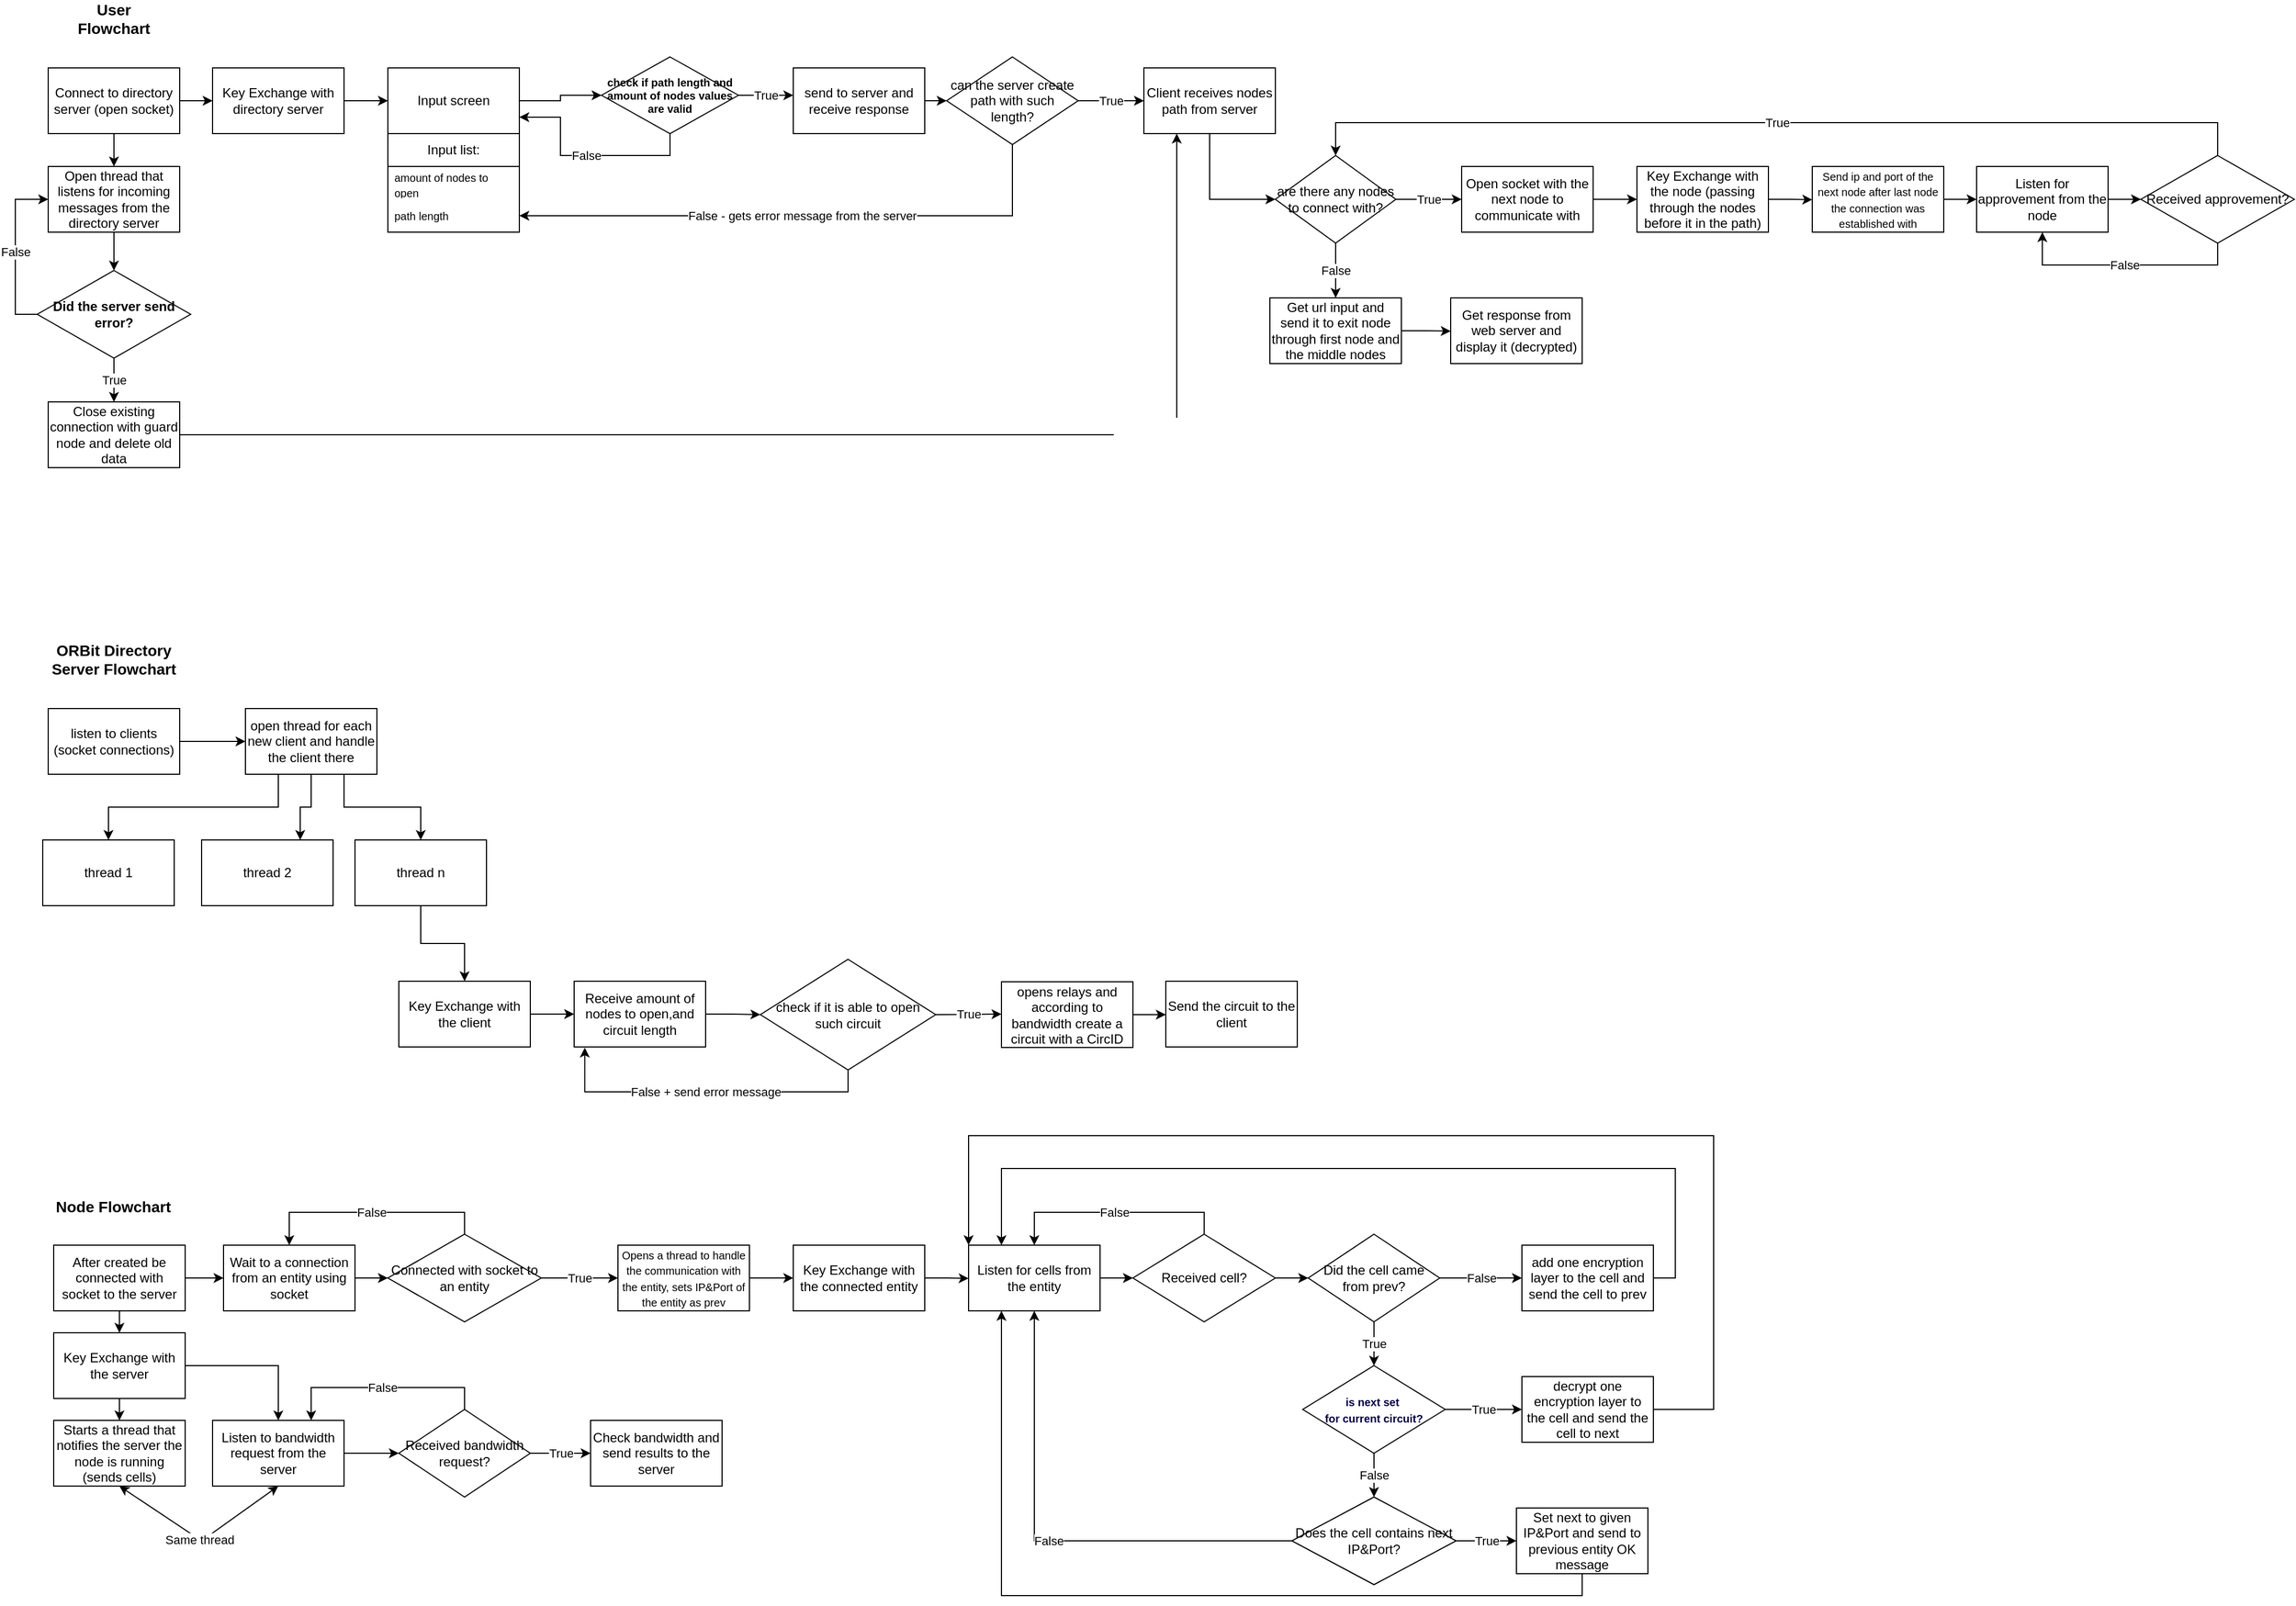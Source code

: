 <mxfile version="24.7.14">
  <diagram name="Page-1" id="vETeGXP-aBrHGzmp88HL">
    <mxGraphModel dx="4820" dy="3210" grid="1" gridSize="10" guides="1" tooltips="1" connect="1" arrows="1" fold="1" page="1" pageScale="1" pageWidth="850" pageHeight="1100" math="0" shadow="0">
      <root>
        <mxCell id="0" />
        <mxCell id="1" parent="0" />
        <mxCell id="kQhyqeaXJ8b2iKmB3cDd-1" value="&lt;b style=&quot;font-size: 14px;&quot;&gt;User Flowchart&lt;br&gt;&lt;/b&gt;" style="text;html=1;align=center;verticalAlign=middle;whiteSpace=wrap;rounded=0;" parent="1" vertex="1">
          <mxGeometry x="-160" y="-225" width="60" height="30" as="geometry" />
        </mxCell>
        <mxCell id="kQhyqeaXJ8b2iKmB3cDd-8" style="edgeStyle=orthogonalEdgeStyle;rounded=0;orthogonalLoop=1;jettySize=auto;html=1;exitX=1;exitY=0.5;exitDx=0;exitDy=0;entryX=0;entryY=0.5;entryDx=0;entryDy=0;" parent="1" source="kQhyqeaXJ8b2iKmB3cDd-2" target="kQhyqeaXJ8b2iKmB3cDd-7" edge="1">
          <mxGeometry relative="1" as="geometry" />
        </mxCell>
        <mxCell id="kQhyqeaXJ8b2iKmB3cDd-2" value="Input screen" style="rounded=0;whiteSpace=wrap;html=1;" parent="1" vertex="1">
          <mxGeometry x="120" y="-165" width="120" height="60" as="geometry" />
        </mxCell>
        <mxCell id="kQhyqeaXJ8b2iKmB3cDd-3" value="Input list:" style="swimlane;fontStyle=0;childLayout=stackLayout;horizontal=1;startSize=30;horizontalStack=0;resizeParent=1;resizeParentMax=0;resizeLast=0;collapsible=1;marginBottom=0;whiteSpace=wrap;html=1;" parent="1" vertex="1">
          <mxGeometry x="120" y="-105" width="120" height="90" as="geometry" />
        </mxCell>
        <mxCell id="kQhyqeaXJ8b2iKmB3cDd-4" value="&lt;font style=&quot;font-size: 10px;&quot;&gt;amount of nodes to open&lt;/font&gt;" style="text;strokeColor=none;fillColor=none;align=left;verticalAlign=middle;spacingLeft=4;spacingRight=4;overflow=hidden;points=[[0,0.5],[1,0.5]];portConstraint=eastwest;rotatable=0;whiteSpace=wrap;html=1;" parent="kQhyqeaXJ8b2iKmB3cDd-3" vertex="1">
          <mxGeometry y="30" width="120" height="30" as="geometry" />
        </mxCell>
        <mxCell id="kQhyqeaXJ8b2iKmB3cDd-5" value="&lt;font style=&quot;font-size: 10px;&quot;&gt;path length&lt;br&gt;&lt;/font&gt;" style="text;strokeColor=none;fillColor=none;align=left;verticalAlign=middle;spacingLeft=4;spacingRight=4;overflow=hidden;points=[[0,0.5],[1,0.5]];portConstraint=eastwest;rotatable=0;whiteSpace=wrap;html=1;" parent="kQhyqeaXJ8b2iKmB3cDd-3" vertex="1">
          <mxGeometry y="60" width="120" height="30" as="geometry" />
        </mxCell>
        <mxCell id="kQhyqeaXJ8b2iKmB3cDd-10" value="False" style="edgeStyle=orthogonalEdgeStyle;rounded=0;orthogonalLoop=1;jettySize=auto;html=1;exitX=0.5;exitY=1;exitDx=0;exitDy=0;entryX=1;entryY=0.75;entryDx=0;entryDy=0;" parent="1" source="kQhyqeaXJ8b2iKmB3cDd-7" target="kQhyqeaXJ8b2iKmB3cDd-2" edge="1">
          <mxGeometry relative="1" as="geometry" />
        </mxCell>
        <mxCell id="kQhyqeaXJ8b2iKmB3cDd-7" value="&lt;div style=&quot;font-size: 10px;&quot;&gt;&lt;b&gt;&lt;font style=&quot;font-size: 10px;&quot;&gt;check if &lt;font style=&quot;font-size: 10px;&quot;&gt;&lt;font style=&quot;font-size: 10px;&quot;&gt;path length and amount of nodes values are valid&lt;/font&gt;&lt;font style=&quot;font-size: 10px;&quot;&gt;&lt;br&gt;&lt;/font&gt;&lt;/font&gt;&lt;/font&gt;&lt;/b&gt;&lt;/div&gt;" style="rhombus;whiteSpace=wrap;html=1;" parent="1" vertex="1">
          <mxGeometry x="315" y="-175" width="125" height="70" as="geometry" />
        </mxCell>
        <mxCell id="kQhyqeaXJ8b2iKmB3cDd-9" value="True" style="endArrow=classic;html=1;rounded=0;exitX=1;exitY=0.5;exitDx=0;exitDy=0;entryX=0;entryY=0.417;entryDx=0;entryDy=0;entryPerimeter=0;" parent="1" source="kQhyqeaXJ8b2iKmB3cDd-7" target="kQhyqeaXJ8b2iKmB3cDd-12" edge="1">
          <mxGeometry width="50" height="50" relative="1" as="geometry">
            <mxPoint x="370" y="-75" as="sourcePoint" />
            <mxPoint x="520" y="-140" as="targetPoint" />
          </mxGeometry>
        </mxCell>
        <mxCell id="kQhyqeaXJ8b2iKmB3cDd-12" value="send to server and receive response" style="rounded=0;whiteSpace=wrap;html=1;" parent="1" vertex="1">
          <mxGeometry x="490" y="-165" width="120" height="60" as="geometry" />
        </mxCell>
        <mxCell id="kQhyqeaXJ8b2iKmB3cDd-13" value="" style="endArrow=classic;html=1;rounded=0;exitX=1;exitY=0.5;exitDx=0;exitDy=0;entryX=0;entryY=0.5;entryDx=0;entryDy=0;" parent="1" source="kQhyqeaXJ8b2iKmB3cDd-12" target="kQhyqeaXJ8b2iKmB3cDd-15" edge="1">
          <mxGeometry width="50" height="50" relative="1" as="geometry">
            <mxPoint x="720" y="-75" as="sourcePoint" />
            <mxPoint x="680" y="-135" as="targetPoint" />
          </mxGeometry>
        </mxCell>
        <mxCell id="kQhyqeaXJ8b2iKmB3cDd-16" value="False - gets error message from the server" style="edgeStyle=orthogonalEdgeStyle;rounded=0;orthogonalLoop=1;jettySize=auto;html=1;exitX=0.5;exitY=1;exitDx=0;exitDy=0;entryX=1;entryY=0.5;entryDx=0;entryDy=0;" parent="1" source="kQhyqeaXJ8b2iKmB3cDd-15" target="kQhyqeaXJ8b2iKmB3cDd-5" edge="1">
          <mxGeometry relative="1" as="geometry">
            <mxPoint x="689.529" y="-55" as="targetPoint" />
          </mxGeometry>
        </mxCell>
        <mxCell id="kQhyqeaXJ8b2iKmB3cDd-17" value="True" style="edgeStyle=orthogonalEdgeStyle;rounded=0;orthogonalLoop=1;jettySize=auto;html=1;exitX=1;exitY=0.5;exitDx=0;exitDy=0;entryX=0;entryY=0.5;entryDx=0;entryDy=0;" parent="1" source="kQhyqeaXJ8b2iKmB3cDd-15" target="kQhyqeaXJ8b2iKmB3cDd-18" edge="1">
          <mxGeometry relative="1" as="geometry">
            <mxPoint x="840" y="-135" as="targetPoint" />
          </mxGeometry>
        </mxCell>
        <mxCell id="kQhyqeaXJ8b2iKmB3cDd-15" value="can the server create path with such length?" style="rhombus;whiteSpace=wrap;html=1;" parent="1" vertex="1">
          <mxGeometry x="630" y="-175" width="120" height="80" as="geometry" />
        </mxCell>
        <mxCell id="kQhyqeaXJ8b2iKmB3cDd-25" style="edgeStyle=orthogonalEdgeStyle;rounded=0;orthogonalLoop=1;jettySize=auto;html=1;exitX=0.5;exitY=1;exitDx=0;exitDy=0;entryX=0;entryY=0.5;entryDx=0;entryDy=0;" parent="1" source="kQhyqeaXJ8b2iKmB3cDd-18" target="kQhyqeaXJ8b2iKmB3cDd-27" edge="1">
          <mxGeometry relative="1" as="geometry">
            <mxPoint x="930" y="-55" as="targetPoint" />
          </mxGeometry>
        </mxCell>
        <mxCell id="kQhyqeaXJ8b2iKmB3cDd-18" value="Client receives nodes path from server" style="rounded=0;whiteSpace=wrap;html=1;" parent="1" vertex="1">
          <mxGeometry x="810" y="-165" width="120" height="60" as="geometry" />
        </mxCell>
        <mxCell id="kQhyqeaXJ8b2iKmB3cDd-22" style="edgeStyle=orthogonalEdgeStyle;rounded=0;orthogonalLoop=1;jettySize=auto;html=1;exitX=1;exitY=0.5;exitDx=0;exitDy=0;" parent="1" source="kQhyqeaXJ8b2iKmB3cDd-21" edge="1">
          <mxGeometry relative="1" as="geometry">
            <mxPoint x="-40" y="-135.286" as="targetPoint" />
          </mxGeometry>
        </mxCell>
        <mxCell id="1TE0Mx-aByZ0Ybv2MPJ_-15" style="edgeStyle=orthogonalEdgeStyle;rounded=0;orthogonalLoop=1;jettySize=auto;html=1;exitX=0.5;exitY=1;exitDx=0;exitDy=0;entryX=0.5;entryY=0;entryDx=0;entryDy=0;" edge="1" parent="1" source="kQhyqeaXJ8b2iKmB3cDd-21" target="1TE0Mx-aByZ0Ybv2MPJ_-14">
          <mxGeometry relative="1" as="geometry" />
        </mxCell>
        <mxCell id="kQhyqeaXJ8b2iKmB3cDd-21" value="Connect to directory server (open socket)" style="rounded=0;whiteSpace=wrap;html=1;" parent="1" vertex="1">
          <mxGeometry x="-190" y="-165" width="120" height="60" as="geometry" />
        </mxCell>
        <mxCell id="kQhyqeaXJ8b2iKmB3cDd-24" style="edgeStyle=orthogonalEdgeStyle;rounded=0;orthogonalLoop=1;jettySize=auto;html=1;exitX=1;exitY=0.5;exitDx=0;exitDy=0;entryX=0;entryY=0.5;entryDx=0;entryDy=0;" parent="1" source="kQhyqeaXJ8b2iKmB3cDd-23" target="kQhyqeaXJ8b2iKmB3cDd-2" edge="1">
          <mxGeometry relative="1" as="geometry" />
        </mxCell>
        <mxCell id="kQhyqeaXJ8b2iKmB3cDd-23" value="Key Exchange with directory server" style="rounded=0;whiteSpace=wrap;html=1;" parent="1" vertex="1">
          <mxGeometry x="-40" y="-165" width="120" height="60" as="geometry" />
        </mxCell>
        <mxCell id="kQhyqeaXJ8b2iKmB3cDd-32" style="edgeStyle=orthogonalEdgeStyle;rounded=0;orthogonalLoop=1;jettySize=auto;html=1;exitX=1;exitY=0.5;exitDx=0;exitDy=0;entryX=0;entryY=0.5;entryDx=0;entryDy=0;" parent="1" source="kQhyqeaXJ8b2iKmB3cDd-26" target="kQhyqeaXJ8b2iKmB3cDd-31" edge="1">
          <mxGeometry relative="1" as="geometry" />
        </mxCell>
        <mxCell id="kQhyqeaXJ8b2iKmB3cDd-26" value="Open socket with the next node to communicate with" style="rounded=0;whiteSpace=wrap;html=1;" parent="1" vertex="1">
          <mxGeometry x="1100" y="-75" width="120" height="60" as="geometry" />
        </mxCell>
        <mxCell id="kQhyqeaXJ8b2iKmB3cDd-30" value="True" style="edgeStyle=orthogonalEdgeStyle;rounded=0;orthogonalLoop=1;jettySize=auto;html=1;exitX=1;exitY=0.5;exitDx=0;exitDy=0;" parent="1" source="kQhyqeaXJ8b2iKmB3cDd-27" target="kQhyqeaXJ8b2iKmB3cDd-26" edge="1">
          <mxGeometry relative="1" as="geometry" />
        </mxCell>
        <mxCell id="kQhyqeaXJ8b2iKmB3cDd-33" value="False" style="edgeStyle=orthogonalEdgeStyle;rounded=0;orthogonalLoop=1;jettySize=auto;html=1;exitX=0.5;exitY=1;exitDx=0;exitDy=0;entryX=0.5;entryY=0;entryDx=0;entryDy=0;entryPerimeter=0;" parent="1" source="kQhyqeaXJ8b2iKmB3cDd-27" target="kQhyqeaXJ8b2iKmB3cDd-37" edge="1">
          <mxGeometry relative="1" as="geometry">
            <mxPoint x="985" y="35" as="targetPoint" />
          </mxGeometry>
        </mxCell>
        <mxCell id="kQhyqeaXJ8b2iKmB3cDd-27" value="are there any nodes to connect with?" style="rhombus;whiteSpace=wrap;html=1;" parent="1" vertex="1">
          <mxGeometry x="930" y="-85" width="110" height="80" as="geometry" />
        </mxCell>
        <mxCell id="839j30qjqIvmwMfTqIHc-1" style="edgeStyle=orthogonalEdgeStyle;rounded=0;orthogonalLoop=1;jettySize=auto;html=1;exitX=1;exitY=0.5;exitDx=0;exitDy=0;entryX=0;entryY=0.506;entryDx=0;entryDy=0;entryPerimeter=0;" parent="1" source="kQhyqeaXJ8b2iKmB3cDd-31" target="839j30qjqIvmwMfTqIHc-2" edge="1">
          <mxGeometry relative="1" as="geometry">
            <mxPoint x="1420" y="-44.667" as="targetPoint" />
          </mxGeometry>
        </mxCell>
        <mxCell id="kQhyqeaXJ8b2iKmB3cDd-31" value="Key Exchange with the node (passing through the nodes before it in the path)" style="rounded=0;whiteSpace=wrap;html=1;" parent="1" vertex="1">
          <mxGeometry x="1260" y="-75" width="120" height="60" as="geometry" />
        </mxCell>
        <mxCell id="kQhyqeaXJ8b2iKmB3cDd-38" style="edgeStyle=orthogonalEdgeStyle;rounded=0;orthogonalLoop=1;jettySize=auto;html=1;exitX=1;exitY=0.5;exitDx=0;exitDy=0;entryX=0;entryY=0.507;entryDx=0;entryDy=0;entryPerimeter=0;" parent="1" source="kQhyqeaXJ8b2iKmB3cDd-37" target="kQhyqeaXJ8b2iKmB3cDd-39" edge="1">
          <mxGeometry relative="1" as="geometry">
            <mxPoint x="1090" y="75.4" as="targetPoint" />
          </mxGeometry>
        </mxCell>
        <mxCell id="kQhyqeaXJ8b2iKmB3cDd-37" value="Get url input and send it to exit node through first node and the middle nodes" style="rounded=0;whiteSpace=wrap;html=1;" parent="1" vertex="1">
          <mxGeometry x="925" y="45" width="120" height="60" as="geometry" />
        </mxCell>
        <mxCell id="kQhyqeaXJ8b2iKmB3cDd-39" value="Get response from web server and display it (decrypted)" style="rounded=0;whiteSpace=wrap;html=1;" parent="1" vertex="1">
          <mxGeometry x="1090" y="45" width="120" height="60" as="geometry" />
        </mxCell>
        <mxCell id="1TE0Mx-aByZ0Ybv2MPJ_-1" value="True" style="edgeStyle=orthogonalEdgeStyle;rounded=0;orthogonalLoop=1;jettySize=auto;html=1;entryX=0.5;entryY=0;entryDx=0;entryDy=0;exitX=0.5;exitY=0;exitDx=0;exitDy=0;" edge="1" parent="1" source="1TE0Mx-aByZ0Ybv2MPJ_-8" target="kQhyqeaXJ8b2iKmB3cDd-27">
          <mxGeometry relative="1" as="geometry">
            <mxPoint x="1510" y="-95" as="sourcePoint" />
            <Array as="points">
              <mxPoint x="1790" y="-115" />
              <mxPoint x="985" y="-115" />
            </Array>
          </mxGeometry>
        </mxCell>
        <mxCell id="1TE0Mx-aByZ0Ybv2MPJ_-6" style="edgeStyle=orthogonalEdgeStyle;rounded=0;orthogonalLoop=1;jettySize=auto;html=1;entryX=0;entryY=0.5;entryDx=0;entryDy=0;" edge="1" parent="1" source="839j30qjqIvmwMfTqIHc-2" target="1TE0Mx-aByZ0Ybv2MPJ_-5">
          <mxGeometry relative="1" as="geometry" />
        </mxCell>
        <mxCell id="839j30qjqIvmwMfTqIHc-2" value="&lt;font style=&quot;font-size: 10px;&quot;&gt;Send ip and port of the next node after last node the connection was established with&lt;/font&gt;" style="rounded=0;whiteSpace=wrap;html=1;" parent="1" vertex="1">
          <mxGeometry x="1420" y="-75" width="120" height="60" as="geometry" />
        </mxCell>
        <mxCell id="839j30qjqIvmwMfTqIHc-7" value="&lt;b style=&quot;font-size: 14px;&quot;&gt;ORBit Directory Server Flowchart&lt;br&gt;&lt;/b&gt;" style="text;html=1;align=center;verticalAlign=middle;whiteSpace=wrap;rounded=0;" parent="1" vertex="1">
          <mxGeometry x="-195" y="360" width="130" height="30" as="geometry" />
        </mxCell>
        <mxCell id="839j30qjqIvmwMfTqIHc-9" style="edgeStyle=orthogonalEdgeStyle;rounded=0;orthogonalLoop=1;jettySize=auto;html=1;exitX=1;exitY=0.5;exitDx=0;exitDy=0;entryX=0;entryY=0.5;entryDx=0;entryDy=0;" parent="1" source="839j30qjqIvmwMfTqIHc-8" target="839j30qjqIvmwMfTqIHc-10" edge="1">
          <mxGeometry relative="1" as="geometry">
            <mxPoint x="-10" y="450.381" as="targetPoint" />
          </mxGeometry>
        </mxCell>
        <mxCell id="839j30qjqIvmwMfTqIHc-8" value="listen to clients (socket connections)" style="rounded=0;whiteSpace=wrap;html=1;" parent="1" vertex="1">
          <mxGeometry x="-190" y="420" width="120" height="60" as="geometry" />
        </mxCell>
        <mxCell id="839j30qjqIvmwMfTqIHc-15" style="edgeStyle=orthogonalEdgeStyle;rounded=0;orthogonalLoop=1;jettySize=auto;html=1;exitX=0.25;exitY=1;exitDx=0;exitDy=0;entryX=0.5;entryY=0;entryDx=0;entryDy=0;" parent="1" source="839j30qjqIvmwMfTqIHc-10" target="839j30qjqIvmwMfTqIHc-12" edge="1">
          <mxGeometry relative="1" as="geometry" />
        </mxCell>
        <mxCell id="839j30qjqIvmwMfTqIHc-16" style="edgeStyle=orthogonalEdgeStyle;rounded=0;orthogonalLoop=1;jettySize=auto;html=1;exitX=0.5;exitY=1;exitDx=0;exitDy=0;entryX=0.75;entryY=0;entryDx=0;entryDy=0;" parent="1" source="839j30qjqIvmwMfTqIHc-10" target="839j30qjqIvmwMfTqIHc-13" edge="1">
          <mxGeometry relative="1" as="geometry" />
        </mxCell>
        <mxCell id="839j30qjqIvmwMfTqIHc-17" style="edgeStyle=orthogonalEdgeStyle;rounded=0;orthogonalLoop=1;jettySize=auto;html=1;exitX=0.75;exitY=1;exitDx=0;exitDy=0;entryX=0.5;entryY=0;entryDx=0;entryDy=0;" parent="1" source="839j30qjqIvmwMfTqIHc-10" target="839j30qjqIvmwMfTqIHc-14" edge="1">
          <mxGeometry relative="1" as="geometry" />
        </mxCell>
        <mxCell id="839j30qjqIvmwMfTqIHc-10" value="open thread for each new client and handle the client there" style="rounded=0;whiteSpace=wrap;html=1;" parent="1" vertex="1">
          <mxGeometry x="-10" y="420" width="120" height="60" as="geometry" />
        </mxCell>
        <mxCell id="839j30qjqIvmwMfTqIHc-12" value="thread 1" style="rounded=0;whiteSpace=wrap;html=1;" parent="1" vertex="1">
          <mxGeometry x="-195" y="540" width="120" height="60" as="geometry" />
        </mxCell>
        <mxCell id="839j30qjqIvmwMfTqIHc-13" value="thread 2" style="rounded=0;whiteSpace=wrap;html=1;" parent="1" vertex="1">
          <mxGeometry x="-50" y="540" width="120" height="60" as="geometry" />
        </mxCell>
        <mxCell id="839j30qjqIvmwMfTqIHc-18" style="edgeStyle=orthogonalEdgeStyle;rounded=0;orthogonalLoop=1;jettySize=auto;html=1;exitX=0.5;exitY=1;exitDx=0;exitDy=0;entryX=0.5;entryY=0;entryDx=0;entryDy=0;" parent="1" source="839j30qjqIvmwMfTqIHc-14" target="839j30qjqIvmwMfTqIHc-19" edge="1">
          <mxGeometry relative="1" as="geometry">
            <mxPoint x="190" y="660" as="targetPoint" />
          </mxGeometry>
        </mxCell>
        <mxCell id="839j30qjqIvmwMfTqIHc-14" value="thread n" style="rounded=0;whiteSpace=wrap;html=1;" parent="1" vertex="1">
          <mxGeometry x="90" y="540" width="120" height="60" as="geometry" />
        </mxCell>
        <mxCell id="839j30qjqIvmwMfTqIHc-24" style="edgeStyle=orthogonalEdgeStyle;rounded=0;orthogonalLoop=1;jettySize=auto;html=1;exitX=1;exitY=0.5;exitDx=0;exitDy=0;entryX=0;entryY=0.5;entryDx=0;entryDy=0;" parent="1" source="839j30qjqIvmwMfTqIHc-19" target="839j30qjqIvmwMfTqIHc-21" edge="1">
          <mxGeometry relative="1" as="geometry" />
        </mxCell>
        <mxCell id="839j30qjqIvmwMfTqIHc-19" value="Key Exchange with the client" style="rounded=0;whiteSpace=wrap;html=1;" parent="1" vertex="1">
          <mxGeometry x="130" y="669" width="120" height="60" as="geometry" />
        </mxCell>
        <mxCell id="839j30qjqIvmwMfTqIHc-26" style="edgeStyle=orthogonalEdgeStyle;rounded=0;orthogonalLoop=1;jettySize=auto;html=1;exitX=1;exitY=0.5;exitDx=0;exitDy=0;entryX=0;entryY=0.5;entryDx=0;entryDy=0;" parent="1" source="839j30qjqIvmwMfTqIHc-21" target="839j30qjqIvmwMfTqIHc-25" edge="1">
          <mxGeometry relative="1" as="geometry" />
        </mxCell>
        <mxCell id="839j30qjqIvmwMfTqIHc-21" value="Receive amount of nodes to open,and circuit length" style="rounded=0;whiteSpace=wrap;html=1;" parent="1" vertex="1">
          <mxGeometry x="290" y="669" width="120" height="60" as="geometry" />
        </mxCell>
        <mxCell id="839j30qjqIvmwMfTqIHc-27" value="False + send error message" style="edgeStyle=orthogonalEdgeStyle;rounded=0;orthogonalLoop=1;jettySize=auto;html=1;exitX=0.5;exitY=1;exitDx=0;exitDy=0;entryX=0.081;entryY=1.01;entryDx=0;entryDy=0;entryPerimeter=0;" parent="1" source="839j30qjqIvmwMfTqIHc-25" target="839j30qjqIvmwMfTqIHc-21" edge="1">
          <mxGeometry relative="1" as="geometry" />
        </mxCell>
        <mxCell id="839j30qjqIvmwMfTqIHc-28" value="True" style="edgeStyle=orthogonalEdgeStyle;rounded=0;orthogonalLoop=1;jettySize=auto;html=1;exitX=1;exitY=0.5;exitDx=0;exitDy=0;" parent="1" source="839j30qjqIvmwMfTqIHc-25" edge="1">
          <mxGeometry relative="1" as="geometry">
            <mxPoint x="680" y="699" as="targetPoint" />
          </mxGeometry>
        </mxCell>
        <mxCell id="839j30qjqIvmwMfTqIHc-25" value="check if it is able to open such circuit" style="rhombus;whiteSpace=wrap;html=1;" parent="1" vertex="1">
          <mxGeometry x="460" y="649" width="160" height="101" as="geometry" />
        </mxCell>
        <mxCell id="839j30qjqIvmwMfTqIHc-32" style="edgeStyle=orthogonalEdgeStyle;rounded=0;orthogonalLoop=1;jettySize=auto;html=1;exitX=1;exitY=0.5;exitDx=0;exitDy=0;entryX=0;entryY=0.5;entryDx=0;entryDy=0;" parent="1" source="839j30qjqIvmwMfTqIHc-29" target="839j30qjqIvmwMfTqIHc-33" edge="1">
          <mxGeometry relative="1" as="geometry">
            <mxPoint x="830" y="699" as="targetPoint" />
          </mxGeometry>
        </mxCell>
        <mxCell id="839j30qjqIvmwMfTqIHc-29" value="opens relays and according to bandwidth create a circuit with a CircID" style="rounded=0;whiteSpace=wrap;html=1;" parent="1" vertex="1">
          <mxGeometry x="680" y="669.5" width="120" height="60" as="geometry" />
        </mxCell>
        <mxCell id="839j30qjqIvmwMfTqIHc-33" value="Send the circuit to the client" style="rounded=0;whiteSpace=wrap;html=1;" parent="1" vertex="1">
          <mxGeometry x="830" y="669" width="120" height="60" as="geometry" />
        </mxCell>
        <mxCell id="jY4I4no07hSwZHqBocRI-1" value="&lt;font size=&quot;1&quot;&gt;&lt;b style=&quot;font-size: 14px;&quot;&gt;Node Flowchart&lt;/b&gt;&lt;/font&gt;" style="text;whiteSpace=wrap;html=1;" parent="1" vertex="1">
          <mxGeometry x="-185" y="860" width="110" height="40" as="geometry" />
        </mxCell>
        <mxCell id="jY4I4no07hSwZHqBocRI-6" style="edgeStyle=orthogonalEdgeStyle;rounded=0;orthogonalLoop=1;jettySize=auto;html=1;exitX=1;exitY=0.5;exitDx=0;exitDy=0;entryX=0;entryY=0.5;entryDx=0;entryDy=0;" parent="1" source="jY4I4no07hSwZHqBocRI-2" target="jY4I4no07hSwZHqBocRI-3" edge="1">
          <mxGeometry relative="1" as="geometry" />
        </mxCell>
        <mxCell id="jY4I4no07hSwZHqBocRI-14" style="edgeStyle=orthogonalEdgeStyle;rounded=0;orthogonalLoop=1;jettySize=auto;html=1;exitX=0.5;exitY=1;exitDx=0;exitDy=0;entryX=0.5;entryY=0;entryDx=0;entryDy=0;" parent="1" source="jY4I4no07hSwZHqBocRI-2" target="jY4I4no07hSwZHqBocRI-13" edge="1">
          <mxGeometry relative="1" as="geometry" />
        </mxCell>
        <mxCell id="jY4I4no07hSwZHqBocRI-2" value="After created be connected with socket to the server" style="rounded=0;whiteSpace=wrap;html=1;" parent="1" vertex="1">
          <mxGeometry x="-185" y="910" width="120" height="60" as="geometry" />
        </mxCell>
        <mxCell id="jY4I4no07hSwZHqBocRI-8" style="edgeStyle=orthogonalEdgeStyle;rounded=0;orthogonalLoop=1;jettySize=auto;html=1;exitX=1;exitY=0.5;exitDx=0;exitDy=0;entryX=0;entryY=0.5;entryDx=0;entryDy=0;" parent="1" source="jY4I4no07hSwZHqBocRI-3" target="jY4I4no07hSwZHqBocRI-7" edge="1">
          <mxGeometry relative="1" as="geometry" />
        </mxCell>
        <mxCell id="jY4I4no07hSwZHqBocRI-3" value="Wait to a connection from an entity using socket" style="rounded=0;whiteSpace=wrap;html=1;" parent="1" vertex="1">
          <mxGeometry x="-30" y="910" width="120" height="60" as="geometry" />
        </mxCell>
        <mxCell id="jY4I4no07hSwZHqBocRI-4" value="Starts a thread that notifies the server the node is running (sends cells)" style="rounded=0;whiteSpace=wrap;html=1;" parent="1" vertex="1">
          <mxGeometry x="-185" y="1070" width="120" height="60" as="geometry" />
        </mxCell>
        <mxCell id="jY4I4no07hSwZHqBocRI-9" value="False" style="edgeStyle=orthogonalEdgeStyle;rounded=0;orthogonalLoop=1;jettySize=auto;html=1;exitX=0.5;exitY=0;exitDx=0;exitDy=0;entryX=0.5;entryY=0;entryDx=0;entryDy=0;" parent="1" source="jY4I4no07hSwZHqBocRI-7" target="jY4I4no07hSwZHqBocRI-3" edge="1">
          <mxGeometry relative="1" as="geometry" />
        </mxCell>
        <mxCell id="jY4I4no07hSwZHqBocRI-10" value="True" style="edgeStyle=orthogonalEdgeStyle;rounded=0;orthogonalLoop=1;jettySize=auto;html=1;exitX=1;exitY=0.5;exitDx=0;exitDy=0;entryX=0;entryY=0.5;entryDx=0;entryDy=0;" parent="1" source="jY4I4no07hSwZHqBocRI-7" target="jY4I4no07hSwZHqBocRI-16" edge="1">
          <mxGeometry relative="1" as="geometry">
            <mxPoint x="330" y="940" as="targetPoint" />
          </mxGeometry>
        </mxCell>
        <mxCell id="jY4I4no07hSwZHqBocRI-7" value="Connected with socket to an entity " style="rhombus;whiteSpace=wrap;html=1;" parent="1" vertex="1">
          <mxGeometry x="120" y="900" width="140" height="80" as="geometry" />
        </mxCell>
        <mxCell id="jY4I4no07hSwZHqBocRI-27" style="edgeStyle=orthogonalEdgeStyle;rounded=0;orthogonalLoop=1;jettySize=auto;html=1;exitX=1;exitY=0.5;exitDx=0;exitDy=0;entryX=0;entryY=0.506;entryDx=0;entryDy=0;entryPerimeter=0;" parent="1" source="jY4I4no07hSwZHqBocRI-11" target="jY4I4no07hSwZHqBocRI-28" edge="1">
          <mxGeometry relative="1" as="geometry">
            <mxPoint x="650" y="940.385" as="targetPoint" />
          </mxGeometry>
        </mxCell>
        <mxCell id="jY4I4no07hSwZHqBocRI-11" value="Key Exchange with the connected entity" style="rounded=0;whiteSpace=wrap;html=1;" parent="1" vertex="1">
          <mxGeometry x="490" y="910" width="120" height="60" as="geometry" />
        </mxCell>
        <mxCell id="jY4I4no07hSwZHqBocRI-15" style="edgeStyle=orthogonalEdgeStyle;rounded=0;orthogonalLoop=1;jettySize=auto;html=1;exitX=0.5;exitY=1;exitDx=0;exitDy=0;entryX=0.5;entryY=0;entryDx=0;entryDy=0;" parent="1" source="jY4I4no07hSwZHqBocRI-13" target="jY4I4no07hSwZHqBocRI-4" edge="1">
          <mxGeometry relative="1" as="geometry" />
        </mxCell>
        <mxCell id="jY4I4no07hSwZHqBocRI-19" style="edgeStyle=orthogonalEdgeStyle;rounded=0;orthogonalLoop=1;jettySize=auto;html=1;exitX=1;exitY=0.5;exitDx=0;exitDy=0;" parent="1" source="jY4I4no07hSwZHqBocRI-13" target="jY4I4no07hSwZHqBocRI-20" edge="1">
          <mxGeometry relative="1" as="geometry">
            <mxPoint x="-30.0" y="1080" as="targetPoint" />
          </mxGeometry>
        </mxCell>
        <mxCell id="jY4I4no07hSwZHqBocRI-13" value="Key Exchange with the server" style="rounded=0;whiteSpace=wrap;html=1;" parent="1" vertex="1">
          <mxGeometry x="-185" y="990" width="120" height="60" as="geometry" />
        </mxCell>
        <mxCell id="jY4I4no07hSwZHqBocRI-18" style="edgeStyle=orthogonalEdgeStyle;rounded=0;orthogonalLoop=1;jettySize=auto;html=1;exitX=1;exitY=0.5;exitDx=0;exitDy=0;entryX=0;entryY=0.5;entryDx=0;entryDy=0;" parent="1" source="jY4I4no07hSwZHqBocRI-16" target="jY4I4no07hSwZHqBocRI-11" edge="1">
          <mxGeometry relative="1" as="geometry" />
        </mxCell>
        <mxCell id="jY4I4no07hSwZHqBocRI-16" value="&lt;font style=&quot;font-size: 10px;&quot;&gt;Opens a thread to handle the communication with the entity, sets IP&amp;amp;Port of the entity as prev&lt;/font&gt;" style="rounded=0;whiteSpace=wrap;html=1;" parent="1" vertex="1">
          <mxGeometry x="330" y="910" width="120" height="60" as="geometry" />
        </mxCell>
        <mxCell id="jY4I4no07hSwZHqBocRI-22" style="edgeStyle=orthogonalEdgeStyle;rounded=0;orthogonalLoop=1;jettySize=auto;html=1;exitX=1;exitY=0.5;exitDx=0;exitDy=0;entryX=0;entryY=0.5;entryDx=0;entryDy=0;" parent="1" source="jY4I4no07hSwZHqBocRI-20" target="jY4I4no07hSwZHqBocRI-21" edge="1">
          <mxGeometry relative="1" as="geometry" />
        </mxCell>
        <mxCell id="jY4I4no07hSwZHqBocRI-20" value="Listen to bandwidth request from the server" style="rounded=0;whiteSpace=wrap;html=1;" parent="1" vertex="1">
          <mxGeometry x="-40.0" y="1070" width="120" height="60" as="geometry" />
        </mxCell>
        <mxCell id="jY4I4no07hSwZHqBocRI-23" value="False" style="edgeStyle=orthogonalEdgeStyle;rounded=0;orthogonalLoop=1;jettySize=auto;html=1;exitX=0.5;exitY=0;exitDx=0;exitDy=0;entryX=0.75;entryY=0;entryDx=0;entryDy=0;" parent="1" source="jY4I4no07hSwZHqBocRI-21" target="jY4I4no07hSwZHqBocRI-20" edge="1">
          <mxGeometry relative="1" as="geometry" />
        </mxCell>
        <mxCell id="jY4I4no07hSwZHqBocRI-24" value="True" style="edgeStyle=orthogonalEdgeStyle;rounded=0;orthogonalLoop=1;jettySize=auto;html=1;exitX=1;exitY=0.5;exitDx=0;exitDy=0;entryX=0;entryY=0.5;entryDx=0;entryDy=0;" parent="1" source="jY4I4no07hSwZHqBocRI-21" target="jY4I4no07hSwZHqBocRI-25" edge="1">
          <mxGeometry relative="1" as="geometry">
            <mxPoint x="290" y="1100.105" as="targetPoint" />
          </mxGeometry>
        </mxCell>
        <mxCell id="jY4I4no07hSwZHqBocRI-21" value="Received bandwidth request?" style="rhombus;whiteSpace=wrap;html=1;" parent="1" vertex="1">
          <mxGeometry x="130" y="1060" width="120" height="80" as="geometry" />
        </mxCell>
        <mxCell id="jY4I4no07hSwZHqBocRI-25" value="Check bandwidth and send results to the server" style="rounded=0;whiteSpace=wrap;html=1;" parent="1" vertex="1">
          <mxGeometry x="305" y="1070" width="120" height="60" as="geometry" />
        </mxCell>
        <mxCell id="jY4I4no07hSwZHqBocRI-29" style="edgeStyle=orthogonalEdgeStyle;rounded=0;orthogonalLoop=1;jettySize=auto;html=1;exitX=1;exitY=0.5;exitDx=0;exitDy=0;" parent="1" source="jY4I4no07hSwZHqBocRI-28" target="jY4I4no07hSwZHqBocRI-30" edge="1">
          <mxGeometry relative="1" as="geometry">
            <mxPoint x="800" y="940.385" as="targetPoint" />
          </mxGeometry>
        </mxCell>
        <mxCell id="jY4I4no07hSwZHqBocRI-28" value="Listen for cells from the entity" style="rounded=0;whiteSpace=wrap;html=1;" parent="1" vertex="1">
          <mxGeometry x="650" y="910" width="120" height="60" as="geometry" />
        </mxCell>
        <mxCell id="jY4I4no07hSwZHqBocRI-31" value="False" style="edgeStyle=orthogonalEdgeStyle;rounded=0;orthogonalLoop=1;jettySize=auto;html=1;exitX=0.5;exitY=0;exitDx=0;exitDy=0;entryX=0.5;entryY=0;entryDx=0;entryDy=0;" parent="1" source="jY4I4no07hSwZHqBocRI-30" target="jY4I4no07hSwZHqBocRI-28" edge="1">
          <mxGeometry relative="1" as="geometry" />
        </mxCell>
        <mxCell id="1TE0Mx-aByZ0Ybv2MPJ_-32" style="edgeStyle=orthogonalEdgeStyle;rounded=0;orthogonalLoop=1;jettySize=auto;html=1;exitX=1;exitY=0.5;exitDx=0;exitDy=0;entryX=0;entryY=0.5;entryDx=0;entryDy=0;" edge="1" parent="1" source="jY4I4no07hSwZHqBocRI-30" target="jY4I4no07hSwZHqBocRI-49">
          <mxGeometry relative="1" as="geometry" />
        </mxCell>
        <mxCell id="jY4I4no07hSwZHqBocRI-30" value="Received cell?" style="rhombus;whiteSpace=wrap;html=1;" parent="1" vertex="1">
          <mxGeometry x="800" y="900" width="130" height="80" as="geometry" />
        </mxCell>
        <mxCell id="1TE0Mx-aByZ0Ybv2MPJ_-35" value="False" style="edgeStyle=orthogonalEdgeStyle;rounded=0;orthogonalLoop=1;jettySize=auto;html=1;entryX=0.5;entryY=0;entryDx=0;entryDy=0;" edge="1" parent="1" source="jY4I4no07hSwZHqBocRI-34" target="1TE0Mx-aByZ0Ybv2MPJ_-28">
          <mxGeometry relative="1" as="geometry" />
        </mxCell>
        <mxCell id="1TE0Mx-aByZ0Ybv2MPJ_-40" value="True" style="edgeStyle=orthogonalEdgeStyle;rounded=0;orthogonalLoop=1;jettySize=auto;html=1;exitX=1;exitY=0.5;exitDx=0;exitDy=0;entryX=0;entryY=0.5;entryDx=0;entryDy=0;" edge="1" parent="1" source="jY4I4no07hSwZHqBocRI-34" target="jY4I4no07hSwZHqBocRI-50">
          <mxGeometry relative="1" as="geometry" />
        </mxCell>
        <mxCell id="jY4I4no07hSwZHqBocRI-34" value="&lt;div&gt;&lt;font color=&quot;#000040&quot;&gt;&lt;b&gt;&lt;font style=&quot;font-size: 10px;&quot;&gt;is next set&amp;nbsp;&lt;/font&gt;&lt;/b&gt;&lt;/font&gt;&lt;/div&gt;&lt;div&gt;&lt;font color=&quot;#000040&quot;&gt;&lt;b&gt;&lt;font style=&quot;font-size: 10px;&quot;&gt;for current circuit?&lt;/font&gt;&lt;/b&gt;&lt;/font&gt;&lt;/div&gt;" style="rhombus;whiteSpace=wrap;html=1;" parent="1" vertex="1">
          <mxGeometry x="955" y="1020" width="130" height="80" as="geometry" />
        </mxCell>
        <mxCell id="1TE0Mx-aByZ0Ybv2MPJ_-42" style="edgeStyle=orthogonalEdgeStyle;rounded=0;orthogonalLoop=1;jettySize=auto;html=1;exitX=0.5;exitY=1;exitDx=0;exitDy=0;entryX=0.25;entryY=1;entryDx=0;entryDy=0;" edge="1" parent="1" source="jY4I4no07hSwZHqBocRI-36" target="jY4I4no07hSwZHqBocRI-28">
          <mxGeometry relative="1" as="geometry" />
        </mxCell>
        <mxCell id="jY4I4no07hSwZHqBocRI-36" value="Set next to given IP&amp;amp;Port and send to previous entity OK message" style="rounded=0;whiteSpace=wrap;html=1;" parent="1" vertex="1">
          <mxGeometry x="1150" y="1150" width="120" height="60" as="geometry" />
        </mxCell>
        <mxCell id="1TE0Mx-aByZ0Ybv2MPJ_-33" value="True" style="edgeStyle=orthogonalEdgeStyle;rounded=0;orthogonalLoop=1;jettySize=auto;html=1;exitX=0.5;exitY=1;exitDx=0;exitDy=0;entryX=0.5;entryY=0;entryDx=0;entryDy=0;" edge="1" parent="1" source="jY4I4no07hSwZHqBocRI-49" target="jY4I4no07hSwZHqBocRI-34">
          <mxGeometry relative="1" as="geometry" />
        </mxCell>
        <mxCell id="1TE0Mx-aByZ0Ybv2MPJ_-41" value="False" style="edgeStyle=orthogonalEdgeStyle;rounded=0;orthogonalLoop=1;jettySize=auto;html=1;exitX=1;exitY=0.5;exitDx=0;exitDy=0;entryX=0;entryY=0.5;entryDx=0;entryDy=0;" edge="1" parent="1" source="jY4I4no07hSwZHqBocRI-49" target="jY4I4no07hSwZHqBocRI-53">
          <mxGeometry relative="1" as="geometry">
            <mxPoint x="1140" y="940" as="targetPoint" />
          </mxGeometry>
        </mxCell>
        <mxCell id="jY4I4no07hSwZHqBocRI-49" value="Did the cell came from prev?" style="rhombus;whiteSpace=wrap;html=1;" parent="1" vertex="1">
          <mxGeometry x="960" y="900" width="120" height="80" as="geometry" />
        </mxCell>
        <mxCell id="1TE0Mx-aByZ0Ybv2MPJ_-43" style="edgeStyle=orthogonalEdgeStyle;rounded=0;orthogonalLoop=1;jettySize=auto;html=1;exitX=1;exitY=0.5;exitDx=0;exitDy=0;entryX=0;entryY=0;entryDx=0;entryDy=0;" edge="1" parent="1" source="jY4I4no07hSwZHqBocRI-50" target="jY4I4no07hSwZHqBocRI-28">
          <mxGeometry relative="1" as="geometry">
            <Array as="points">
              <mxPoint x="1330" y="1060" />
              <mxPoint x="1330" y="810" />
              <mxPoint x="650" y="810" />
            </Array>
          </mxGeometry>
        </mxCell>
        <mxCell id="jY4I4no07hSwZHqBocRI-50" value="decrypt one encryption layer to the cell and send the cell to next" style="rounded=0;whiteSpace=wrap;html=1;" parent="1" vertex="1">
          <mxGeometry x="1155" y="1030" width="120" height="60" as="geometry" />
        </mxCell>
        <mxCell id="1TE0Mx-aByZ0Ybv2MPJ_-44" style="edgeStyle=orthogonalEdgeStyle;rounded=0;orthogonalLoop=1;jettySize=auto;html=1;exitX=1;exitY=0.5;exitDx=0;exitDy=0;entryX=0.25;entryY=0;entryDx=0;entryDy=0;" edge="1" parent="1" source="jY4I4no07hSwZHqBocRI-53" target="jY4I4no07hSwZHqBocRI-28">
          <mxGeometry relative="1" as="geometry">
            <mxPoint x="680" y="800" as="targetPoint" />
            <Array as="points">
              <mxPoint x="1295" y="940" />
              <mxPoint x="1295" y="840" />
              <mxPoint x="680" y="840" />
            </Array>
          </mxGeometry>
        </mxCell>
        <mxCell id="jY4I4no07hSwZHqBocRI-53" value="add one encryption layer to the cell and send the cell to prev" style="rounded=0;whiteSpace=wrap;html=1;" parent="1" vertex="1">
          <mxGeometry x="1155" y="910" width="120" height="60" as="geometry" />
        </mxCell>
        <mxCell id="1TE0Mx-aByZ0Ybv2MPJ_-10" style="edgeStyle=orthogonalEdgeStyle;rounded=0;orthogonalLoop=1;jettySize=auto;html=1;exitX=1;exitY=0.5;exitDx=0;exitDy=0;entryX=0;entryY=0.5;entryDx=0;entryDy=0;" edge="1" parent="1" source="1TE0Mx-aByZ0Ybv2MPJ_-5" target="1TE0Mx-aByZ0Ybv2MPJ_-8">
          <mxGeometry relative="1" as="geometry" />
        </mxCell>
        <mxCell id="1TE0Mx-aByZ0Ybv2MPJ_-5" value="Listen for &lt;span lang=&quot;en&quot; class=&quot;BxUVEf ILfuVd&quot;&gt;&lt;span class=&quot;hgKElc&quot;&gt;approvement &lt;/span&gt;&lt;/span&gt;from the node" style="rounded=0;whiteSpace=wrap;html=1;" vertex="1" parent="1">
          <mxGeometry x="1570" y="-75" width="120" height="60" as="geometry" />
        </mxCell>
        <mxCell id="1TE0Mx-aByZ0Ybv2MPJ_-11" value="False" style="edgeStyle=orthogonalEdgeStyle;rounded=0;orthogonalLoop=1;jettySize=auto;html=1;exitX=0.5;exitY=1;exitDx=0;exitDy=0;entryX=0.5;entryY=1;entryDx=0;entryDy=0;" edge="1" parent="1" source="1TE0Mx-aByZ0Ybv2MPJ_-8" target="1TE0Mx-aByZ0Ybv2MPJ_-5">
          <mxGeometry relative="1" as="geometry" />
        </mxCell>
        <mxCell id="1TE0Mx-aByZ0Ybv2MPJ_-8" value="Received approvement?" style="rhombus;whiteSpace=wrap;html=1;" vertex="1" parent="1">
          <mxGeometry x="1720" y="-85" width="140" height="80" as="geometry" />
        </mxCell>
        <mxCell id="1TE0Mx-aByZ0Ybv2MPJ_-19" style="edgeStyle=orthogonalEdgeStyle;rounded=0;orthogonalLoop=1;jettySize=auto;html=1;entryX=0.5;entryY=0;entryDx=0;entryDy=0;" edge="1" parent="1" source="1TE0Mx-aByZ0Ybv2MPJ_-14" target="1TE0Mx-aByZ0Ybv2MPJ_-17">
          <mxGeometry relative="1" as="geometry" />
        </mxCell>
        <mxCell id="1TE0Mx-aByZ0Ybv2MPJ_-14" value="Open thread that listens for incoming messages from the directory server" style="rounded=0;whiteSpace=wrap;html=1;" vertex="1" parent="1">
          <mxGeometry x="-190" y="-75" width="120" height="60" as="geometry" />
        </mxCell>
        <mxCell id="1TE0Mx-aByZ0Ybv2MPJ_-20" value="False" style="edgeStyle=orthogonalEdgeStyle;rounded=0;orthogonalLoop=1;jettySize=auto;html=1;exitX=0;exitY=0.5;exitDx=0;exitDy=0;entryX=0;entryY=0.5;entryDx=0;entryDy=0;" edge="1" parent="1" source="1TE0Mx-aByZ0Ybv2MPJ_-17" target="1TE0Mx-aByZ0Ybv2MPJ_-14">
          <mxGeometry relative="1" as="geometry" />
        </mxCell>
        <mxCell id="1TE0Mx-aByZ0Ybv2MPJ_-22" value="True" style="edgeStyle=orthogonalEdgeStyle;rounded=0;orthogonalLoop=1;jettySize=auto;html=1;exitX=0.5;exitY=1;exitDx=0;exitDy=0;entryX=0.5;entryY=0;entryDx=0;entryDy=0;" edge="1" parent="1" source="1TE0Mx-aByZ0Ybv2MPJ_-17" target="1TE0Mx-aByZ0Ybv2MPJ_-21">
          <mxGeometry relative="1" as="geometry" />
        </mxCell>
        <mxCell id="1TE0Mx-aByZ0Ybv2MPJ_-17" value="&lt;b&gt;Did the server send error?&lt;br&gt;&lt;/b&gt;" style="rhombus;whiteSpace=wrap;html=1;" vertex="1" parent="1">
          <mxGeometry x="-200" y="20" width="140" height="80" as="geometry" />
        </mxCell>
        <mxCell id="1TE0Mx-aByZ0Ybv2MPJ_-23" style="edgeStyle=orthogonalEdgeStyle;rounded=0;orthogonalLoop=1;jettySize=auto;html=1;exitX=1;exitY=0.5;exitDx=0;exitDy=0;entryX=0.25;entryY=1;entryDx=0;entryDy=0;" edge="1" parent="1" source="1TE0Mx-aByZ0Ybv2MPJ_-21" target="kQhyqeaXJ8b2iKmB3cDd-18">
          <mxGeometry relative="1" as="geometry">
            <mxPoint x="560" y="30" as="targetPoint" />
          </mxGeometry>
        </mxCell>
        <mxCell id="1TE0Mx-aByZ0Ybv2MPJ_-21" value="Close existing connection with guard node and delete old data" style="rounded=0;whiteSpace=wrap;html=1;" vertex="1" parent="1">
          <mxGeometry x="-190" y="140" width="120" height="60" as="geometry" />
        </mxCell>
        <mxCell id="1TE0Mx-aByZ0Ybv2MPJ_-26" value="Same thread" style="endArrow=classic;startArrow=classic;html=1;rounded=0;exitX=0.5;exitY=1;exitDx=0;exitDy=0;entryX=0.5;entryY=1;entryDx=0;entryDy=0;" edge="1" parent="1" source="jY4I4no07hSwZHqBocRI-4" target="jY4I4no07hSwZHqBocRI-20">
          <mxGeometry width="50" height="50" relative="1" as="geometry">
            <mxPoint x="-110" y="1210" as="sourcePoint" />
            <mxPoint x="-60" y="1160" as="targetPoint" />
            <Array as="points">
              <mxPoint x="-50" y="1180" />
            </Array>
          </mxGeometry>
        </mxCell>
        <mxCell id="1TE0Mx-aByZ0Ybv2MPJ_-37" value="False" style="edgeStyle=orthogonalEdgeStyle;rounded=0;orthogonalLoop=1;jettySize=auto;html=1;exitX=0;exitY=0.5;exitDx=0;exitDy=0;entryX=0.5;entryY=1;entryDx=0;entryDy=0;" edge="1" parent="1" source="1TE0Mx-aByZ0Ybv2MPJ_-28" target="jY4I4no07hSwZHqBocRI-28">
          <mxGeometry relative="1" as="geometry" />
        </mxCell>
        <mxCell id="1TE0Mx-aByZ0Ybv2MPJ_-38" value="True" style="edgeStyle=orthogonalEdgeStyle;rounded=0;orthogonalLoop=1;jettySize=auto;html=1;exitX=1;exitY=0.5;exitDx=0;exitDy=0;entryX=0;entryY=0.5;entryDx=0;entryDy=0;" edge="1" parent="1" source="1TE0Mx-aByZ0Ybv2MPJ_-28" target="jY4I4no07hSwZHqBocRI-36">
          <mxGeometry relative="1" as="geometry" />
        </mxCell>
        <mxCell id="1TE0Mx-aByZ0Ybv2MPJ_-28" value="Does the cell contains next IP&amp;amp;Port?" style="rhombus;whiteSpace=wrap;html=1;" vertex="1" parent="1">
          <mxGeometry x="945" y="1140" width="150" height="80" as="geometry" />
        </mxCell>
      </root>
    </mxGraphModel>
  </diagram>
</mxfile>
